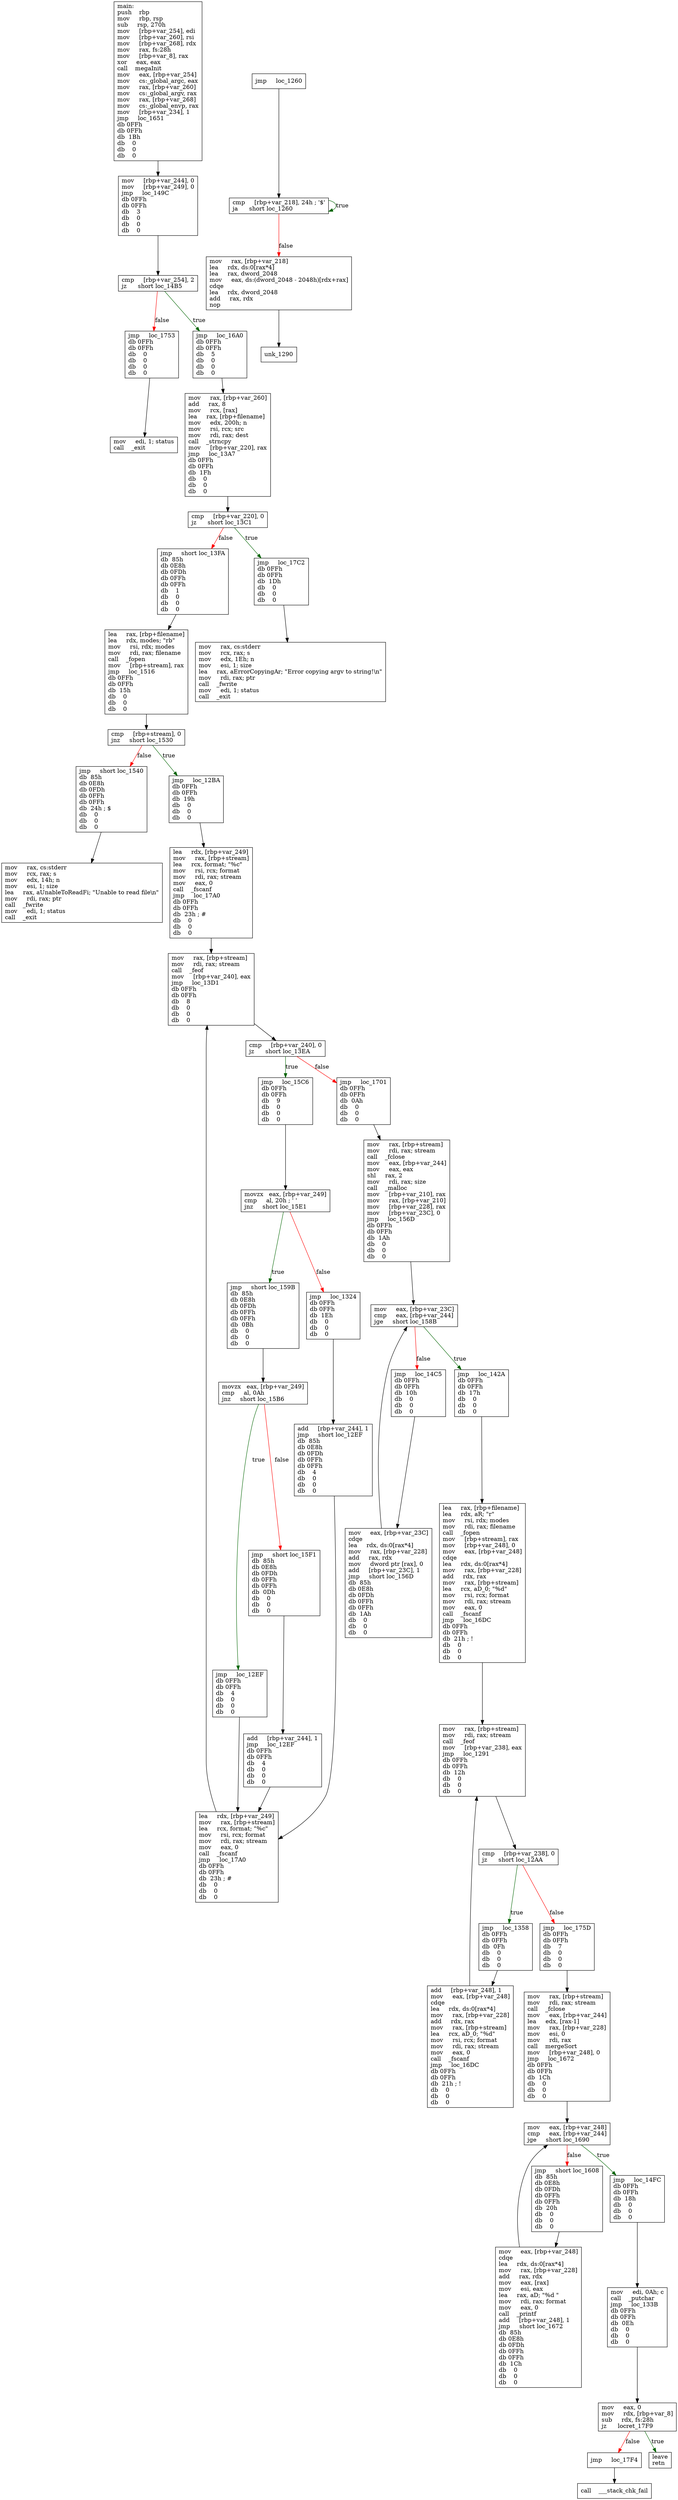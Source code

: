 digraph "main" {
	graph [
	];
	node [
		shape = "box"
	];
	edge [
	];
	"0" [
		label = "main:\lpush    rbp\lmov     rbp, rsp\lsub     rsp, 270h\lmov     [rbp+var_254], edi\lmov     [rbp+var_260], rsi\lmov     [rbp+var_268], rdx\lmov     rax, fs:28h\lmov     [rbp+var_8], rax\lxor     eax, eax\lcall    megaInit\lmov     eax, [rbp+var_254]\lmov     cs:_global_argc, eax\lmov     rax, [rbp+var_260]\lmov     cs:_global_argv, rax\lmov     rax, [rbp+var_268]\lmov     cs:_global_envp, rax\lmov     [rbp+var_234], 1\ljmp     loc_1651\ldb 0FFh\ldb 0FFh\ldb  1Bh\ldb    0\ldb    0\ldb    0\l"
	];
	"1" [
		label = "cmp     [rbp+var_218], 24h ; '$'\lja      short loc_1260\l"
	];
	"2" [
		label = "mov     rax, [rbp+var_218]\llea     rdx, ds:0[rax*4]\llea     rax, dword_2048\lmov     eax, ds:(dword_2048 - 2048h)[rdx+rax]\lcdqe\llea     rdx, dword_2048\ladd     rax, rdx\lnop\l"
	];
	"3" [
		label = "cmp     [rbp+var_238], 0\ljz      short loc_12AA\l"
	];
	"4" [
		label = "jmp     loc_175D\ldb 0FFh\ldb 0FFh\ldb    7\ldb    0\ldb    0\ldb    0\l"
	];
	"5" [
		label = "jmp     loc_1358\ldb 0FFh\ldb 0FFh\ldb  0Fh\ldb    0\ldb    0\ldb    0\l"
	];
	"6" [
		label = "lea     rdx, [rbp+var_249]\lmov     rax, [rbp+stream]\llea     rcx, format; \"%c\"\lmov     rsi, rcx; format\lmov     rdi, rax; stream\lmov     eax, 0\lcall    _fscanf\ljmp     loc_17A0\ldb 0FFh\ldb 0FFh\ldb  23h ; #\ldb    0\ldb    0\ldb    0\l"
	];
	"7" [
		label = "lea     rdx, [rbp+var_249]\lmov     rax, [rbp+stream]\llea     rcx, format; \"%c\"\lmov     rsi, rcx; format\lmov     rdi, rax; stream\lmov     eax, 0\lcall    _fscanf\ljmp     loc_17A0\ldb 0FFh\ldb 0FFh\ldb  23h ; #\ldb    0\ldb    0\ldb    0\l"
	];
	"8" [
		label = "add     [rbp+var_244], 1\ljmp     short loc_12EF\ldb  85h\ldb 0E8h\ldb 0FDh\ldb 0FFh\ldb 0FFh\ldb    4\ldb    0\ldb    0\ldb    0\l"
	];
	"9" [
		label = "mov     eax, 0\lmov     rdx, [rbp+var_8]\lsub     rdx, fs:28h\ljz      locret_17F9\l"
	];
	"10" [
		label = "jmp     loc_17F4\l"
	];
	"11" [
		label = "add     [rbp+var_248], 1\lmov     eax, [rbp+var_248]\lcdqe\llea     rdx, ds:0[rax*4]\lmov     rax, [rbp+var_228]\ladd     rdx, rax\lmov     rax, [rbp+stream]\llea     rcx, aD_0; \"%d\"\lmov     rsi, rcx; format\lmov     rdi, rax; stream\lmov     eax, 0\lcall    _fscanf\ljmp     loc_16DC\ldb 0FFh\ldb 0FFh\ldb  21h ; !\ldb    0\ldb    0\ldb    0\l"
	];
	"12" [
		label = "cmp     [rbp+var_220], 0\ljz      short loc_13C1\l"
	];
	"13" [
		label = "jmp     short loc_13FA\ldb  85h\ldb 0E8h\ldb 0FDh\ldb 0FFh\ldb 0FFh\ldb    1\ldb    0\ldb    0\ldb    0\l"
	];
	"14" [
		label = "jmp     loc_17C2\ldb 0FFh\ldb 0FFh\ldb  1Dh\ldb    0\ldb    0\ldb    0\l"
	];
	"15" [
		label = "cmp     [rbp+var_240], 0\ljz      short loc_13EA\l"
	];
	"16" [
		label = "jmp     loc_1701\ldb 0FFh\ldb 0FFh\ldb  0Ah\ldb    0\ldb    0\ldb    0\l"
	];
	"17" [
		label = "jmp     loc_15C6\ldb 0FFh\ldb 0FFh\ldb    9\ldb    0\ldb    0\ldb    0\l"
	];
	"18" [
		label = "lea     rax, [rbp+filename]\llea     rdx, modes; \"rb\"\lmov     rsi, rdx; modes\lmov     rdi, rax; filename\lcall    _fopen\lmov     [rbp+stream], rax\ljmp     loc_1516\ldb 0FFh\ldb 0FFh\ldb  15h\ldb    0\ldb    0\ldb    0\l"
	];
	"19" [
		label = "lea     rax, [rbp+filename]\llea     rdx, aR; \"r\"\lmov     rsi, rdx; modes\lmov     rdi, rax; filename\lcall    _fopen\lmov     [rbp+stream], rax\lmov     [rbp+var_248], 0\lmov     eax, [rbp+var_248]\lcdqe\llea     rdx, ds:0[rax*4]\lmov     rax, [rbp+var_228]\ladd     rdx, rax\lmov     rax, [rbp+stream]\llea     rcx, aD_0; \"%d\"\lmov     rsi, rcx; format\lmov     rdi, rax; stream\lmov     eax, 0\lcall    _fscanf\ljmp     loc_16DC\ldb 0FFh\ldb 0FFh\ldb  21h ; !\ldb    0\ldb    0\ldb    0\l"
	];
	"20" [
		label = "cmp     [rbp+var_254], 2\ljz      short loc_14B5\l"
	];
	"21" [
		label = "jmp     loc_1753\ldb 0FFh\ldb 0FFh\ldb    0\ldb    0\ldb    0\ldb    0\l"
	];
	"22" [
		label = "jmp     loc_16A0\ldb 0FFh\ldb 0FFh\ldb    5\ldb    0\ldb    0\ldb    0\l"
	];
	"23" [
		label = "mov     eax, [rbp+var_23C]\lcdqe\llea     rdx, ds:0[rax*4]\lmov     rax, [rbp+var_228]\ladd     rax, rdx\lmov     dword ptr [rax], 0\ladd     [rbp+var_23C], 1\ljmp     short loc_156D\ldb  85h\ldb 0E8h\ldb 0FDh\ldb 0FFh\ldb 0FFh\ldb  1Ah\ldb    0\ldb    0\ldb    0\l"
	];
	"24" [
		label = "mov     edi, 0Ah; c\lcall    _putchar\ljmp     loc_133B\ldb 0FFh\ldb 0FFh\ldb  0Eh\ldb    0\ldb    0\ldb    0\l"
	];
	"25" [
		label = "cmp     [rbp+stream], 0\ljnz     short loc_1530\l"
	];
	"26" [
		label = "jmp     short loc_1540\ldb  85h\ldb 0E8h\ldb 0FDh\ldb 0FFh\ldb 0FFh\ldb  24h ; $\ldb    0\ldb    0\ldb    0\l"
	];
	"27" [
		label = "jmp     loc_12BA\ldb 0FFh\ldb 0FFh\ldb  19h\ldb    0\ldb    0\ldb    0\l"
	];
	"28" [
		label = "mov     rax, cs:stderr\lmov     rcx, rax; s\lmov     edx, 14h; n\lmov     esi, 1; size\llea     rax, aUnableToReadFi; \"Unable to read file\\n\"\lmov     rdi, rax; ptr\lcall    _fwrite\lmov     edi, 1; status\lcall    _exit\l"
	];
	"29" [
		label = "mov     eax, [rbp+var_23C]\lcmp     eax, [rbp+var_244]\ljge     short loc_158B\l"
	];
	"30" [
		label = "jmp     loc_14C5\ldb 0FFh\ldb 0FFh\ldb  10h\ldb    0\ldb    0\ldb    0\l"
	];
	"31" [
		label = "jmp     loc_142A\ldb 0FFh\ldb 0FFh\ldb  17h\ldb    0\ldb    0\ldb    0\l"
	];
	"32" [
		label = "movzx   eax, [rbp+var_249]\lcmp     al, 0Ah\ljnz     short loc_15B6\l"
	];
	"33" [
		label = "jmp     short loc_15F1\ldb  85h\ldb 0E8h\ldb 0FDh\ldb 0FFh\ldb 0FFh\ldb  0Dh\ldb    0\ldb    0\ldb    0\l"
	];
	"34" [
		label = "jmp     loc_12EF\ldb 0FFh\ldb 0FFh\ldb    4\ldb    0\ldb    0\ldb    0\l"
	];
	"35" [
		label = "movzx   eax, [rbp+var_249]\lcmp     al, 20h ; ' '\ljnz     short loc_15E1\l"
	];
	"36" [
		label = "jmp     loc_1324\ldb 0FFh\ldb 0FFh\ldb  1Eh\ldb    0\ldb    0\ldb    0\l"
	];
	"37" [
		label = "jmp     short loc_159B\ldb  85h\ldb 0E8h\ldb 0FDh\ldb 0FFh\ldb 0FFh\ldb  0Bh\ldb    0\ldb    0\ldb    0\l"
	];
	"38" [
		label = "add     [rbp+var_244], 1\ljmp     loc_12EF\ldb 0FFh\ldb 0FFh\ldb    4\ldb    0\ldb    0\ldb    0\l"
	];
	"39" [
		label = "mov     eax, [rbp+var_248]\lcdqe\llea     rdx, ds:0[rax*4]\lmov     rax, [rbp+var_228]\ladd     rax, rdx\lmov     eax, [rax]\lmov     esi, eax\llea     rax, aD; \"%d \"\lmov     rdi, rax; format\lmov     eax, 0\lcall    _printf\ladd     [rbp+var_248], 1\ljmp     short loc_1672\ldb  85h\ldb 0E8h\ldb 0FDh\ldb 0FFh\ldb 0FFh\ldb  1Ch\ldb    0\ldb    0\ldb    0\l"
	];
	"40" [
		label = "mov     [rbp+var_244], 0\lmov     [rbp+var_249], 0\ljmp     loc_149C\ldb 0FFh\ldb 0FFh\ldb    3\ldb    0\ldb    0\ldb    0\l"
	];
	"41" [
		label = "mov     eax, [rbp+var_248]\lcmp     eax, [rbp+var_244]\ljge     short loc_1690\l"
	];
	"42" [
		label = "jmp     short loc_1608\ldb  85h\ldb 0E8h\ldb 0FDh\ldb 0FFh\ldb 0FFh\ldb  20h\ldb    0\ldb    0\ldb    0\l"
	];
	"43" [
		label = "jmp     loc_14FC\ldb 0FFh\ldb 0FFh\ldb  18h\ldb    0\ldb    0\ldb    0\l"
	];
	"44" [
		label = "mov     rax, [rbp+var_260]\ladd     rax, 8\lmov     rcx, [rax]\llea     rax, [rbp+filename]\lmov     edx, 200h; n\lmov     rsi, rcx; src\lmov     rdi, rax; dest\lcall    _strncpy\lmov     [rbp+var_220], rax\ljmp     loc_13A7\ldb 0FFh\ldb 0FFh\ldb  1Fh\ldb    0\ldb    0\ldb    0\l"
	];
	"45" [
		label = "mov     rax, [rbp+stream]\lmov     rdi, rax; stream\lcall    _feof\lmov     [rbp+var_238], eax\ljmp     loc_1291\ldb 0FFh\ldb 0FFh\ldb  12h\ldb    0\ldb    0\ldb    0\l"
	];
	"46" [
		label = "mov     rax, [rbp+stream]\lmov     rdi, rax; stream\lcall    _fclose\lmov     eax, [rbp+var_244]\lmov     eax, eax\lshl     rax, 2\lmov     rdi, rax; size\lcall    _malloc\lmov     [rbp+var_210], rax\lmov     rax, [rbp+var_210]\lmov     [rbp+var_228], rax\lmov     [rbp+var_23C], 0\ljmp     loc_156D\ldb 0FFh\ldb 0FFh\ldb  1Ah\ldb    0\ldb    0\ldb    0\l"
	];
	"47" [
		label = "mov     edi, 1; status\lcall    _exit\l"
	];
	"48" [
		label = "mov     rax, [rbp+stream]\lmov     rdi, rax; stream\lcall    _fclose\lmov     eax, [rbp+var_244]\llea     edx, [rax-1]\lmov     rax, [rbp+var_228]\lmov     esi, 0\lmov     rdi, rax\lcall    mergeSort\lmov     [rbp+var_248], 0\ljmp     loc_1672\ldb 0FFh\ldb 0FFh\ldb  1Ch\ldb    0\ldb    0\ldb    0\l"
	];
	"49" [
		label = "mov     rax, [rbp+stream]\lmov     rdi, rax; stream\lcall    _feof\lmov     [rbp+var_240], eax\ljmp     loc_13D1\ldb 0FFh\ldb 0FFh\ldb    8\ldb    0\ldb    0\ldb    0\l"
	];
	"50" [
		label = "mov     rax, cs:stderr\lmov     rcx, rax; s\lmov     edx, 1Eh; n\lmov     esi, 1; size\llea     rax, aErrorCopyingAr; \"Error copying argv to string!\\n\"\lmov     rdi, rax; ptr\lcall    _fwrite\lmov     edi, 1; status\lcall    _exit\l"
	];
	"51" [
		label = "jmp     loc_1260\l"
	];
	"52" [
		label = "call    ___stack_chk_fail\l"
	];
	"53" [
		label = "leave\lretn\l"
	];
	"54" [
		label = "unk_1290\l"
	];
// node 0
	"0" -> "40" [ ];
// node 1
	"1" -> "2" [ label = "false", color = red ];
	"1" -> "1" [ label = "true", color = darkgreen ];
// node 2
	"2" -> "54" [ ];
// node 3
	"3" -> "4" [ label = "false", color = red ];
	"3" -> "5" [ label = "true", color = darkgreen ];
// node 4
	"4" -> "48" [ ];
// node 5
	"5" -> "11" [ ];
// node 6
	"6" -> "49" [ ];
// node 7
	"7" -> "49" [ ];
// node 8
	"8" -> "7" [ ];
// node 9
	"9" -> "10" [ label = "false", color = red ];
	"9" -> "53" [ label = "true", color = darkgreen ];
// node 10
	"10" -> "52" [ ];
// node 11
	"11" -> "45" [ ];
// node 12
	"12" -> "13" [ label = "false", color = red ];
	"12" -> "14" [ label = "true", color = darkgreen ];
// node 13
	"13" -> "18" [ ];
// node 14
	"14" -> "50" [ ];
// node 15
	"15" -> "16" [ label = "false", color = red ];
	"15" -> "17" [ label = "true", color = darkgreen ];
// node 16
	"16" -> "46" [ ];
// node 17
	"17" -> "35" [ ];
// node 18
	"18" -> "25" [ ];
// node 19
	"19" -> "45" [ ];
// node 20
	"20" -> "21" [ label = "false", color = red ];
	"20" -> "22" [ label = "true", color = darkgreen ];
// node 21
	"21" -> "47" [ ];
// node 22
	"22" -> "44" [ ];
// node 23
	"23" -> "29" [ ];
// node 24
	"24" -> "9" [ ];
// node 25
	"25" -> "26" [ label = "false", color = red ];
	"25" -> "27" [ label = "true", color = darkgreen ];
// node 26
	"26" -> "28" [ ];
// node 27
	"27" -> "6" [ ];
// node 28
// node 29
	"29" -> "30" [ label = "false", color = red ];
	"29" -> "31" [ label = "true", color = darkgreen ];
// node 30
	"30" -> "23" [ ];
// node 31
	"31" -> "19" [ ];
// node 32
	"32" -> "33" [ label = "false", color = red ];
	"32" -> "34" [ label = "true", color = darkgreen ];
// node 33
	"33" -> "38" [ ];
// node 34
	"34" -> "7" [ ];
// node 35
	"35" -> "36" [ label = "false", color = red ];
	"35" -> "37" [ label = "true", color = darkgreen ];
// node 36
	"36" -> "8" [ ];
// node 37
	"37" -> "32" [ ];
// node 38
	"38" -> "7" [ ];
// node 39
	"39" -> "41" [ ];
// node 40
	"40" -> "20" [ ];
// node 41
	"41" -> "42" [ label = "false", color = red ];
	"41" -> "43" [ label = "true", color = darkgreen ];
// node 42
	"42" -> "39" [ ];
// node 43
	"43" -> "24" [ ];
// node 44
	"44" -> "12" [ ];
// node 45
	"45" -> "3" [ ];
// node 46
	"46" -> "29" [ ];
// node 47
// node 48
	"48" -> "41" [ ];
// node 49
	"49" -> "15" [ ];
// node 50
// node 51
	"51" -> "1" [ ];
// node 52
// node 53
// node 54
}
